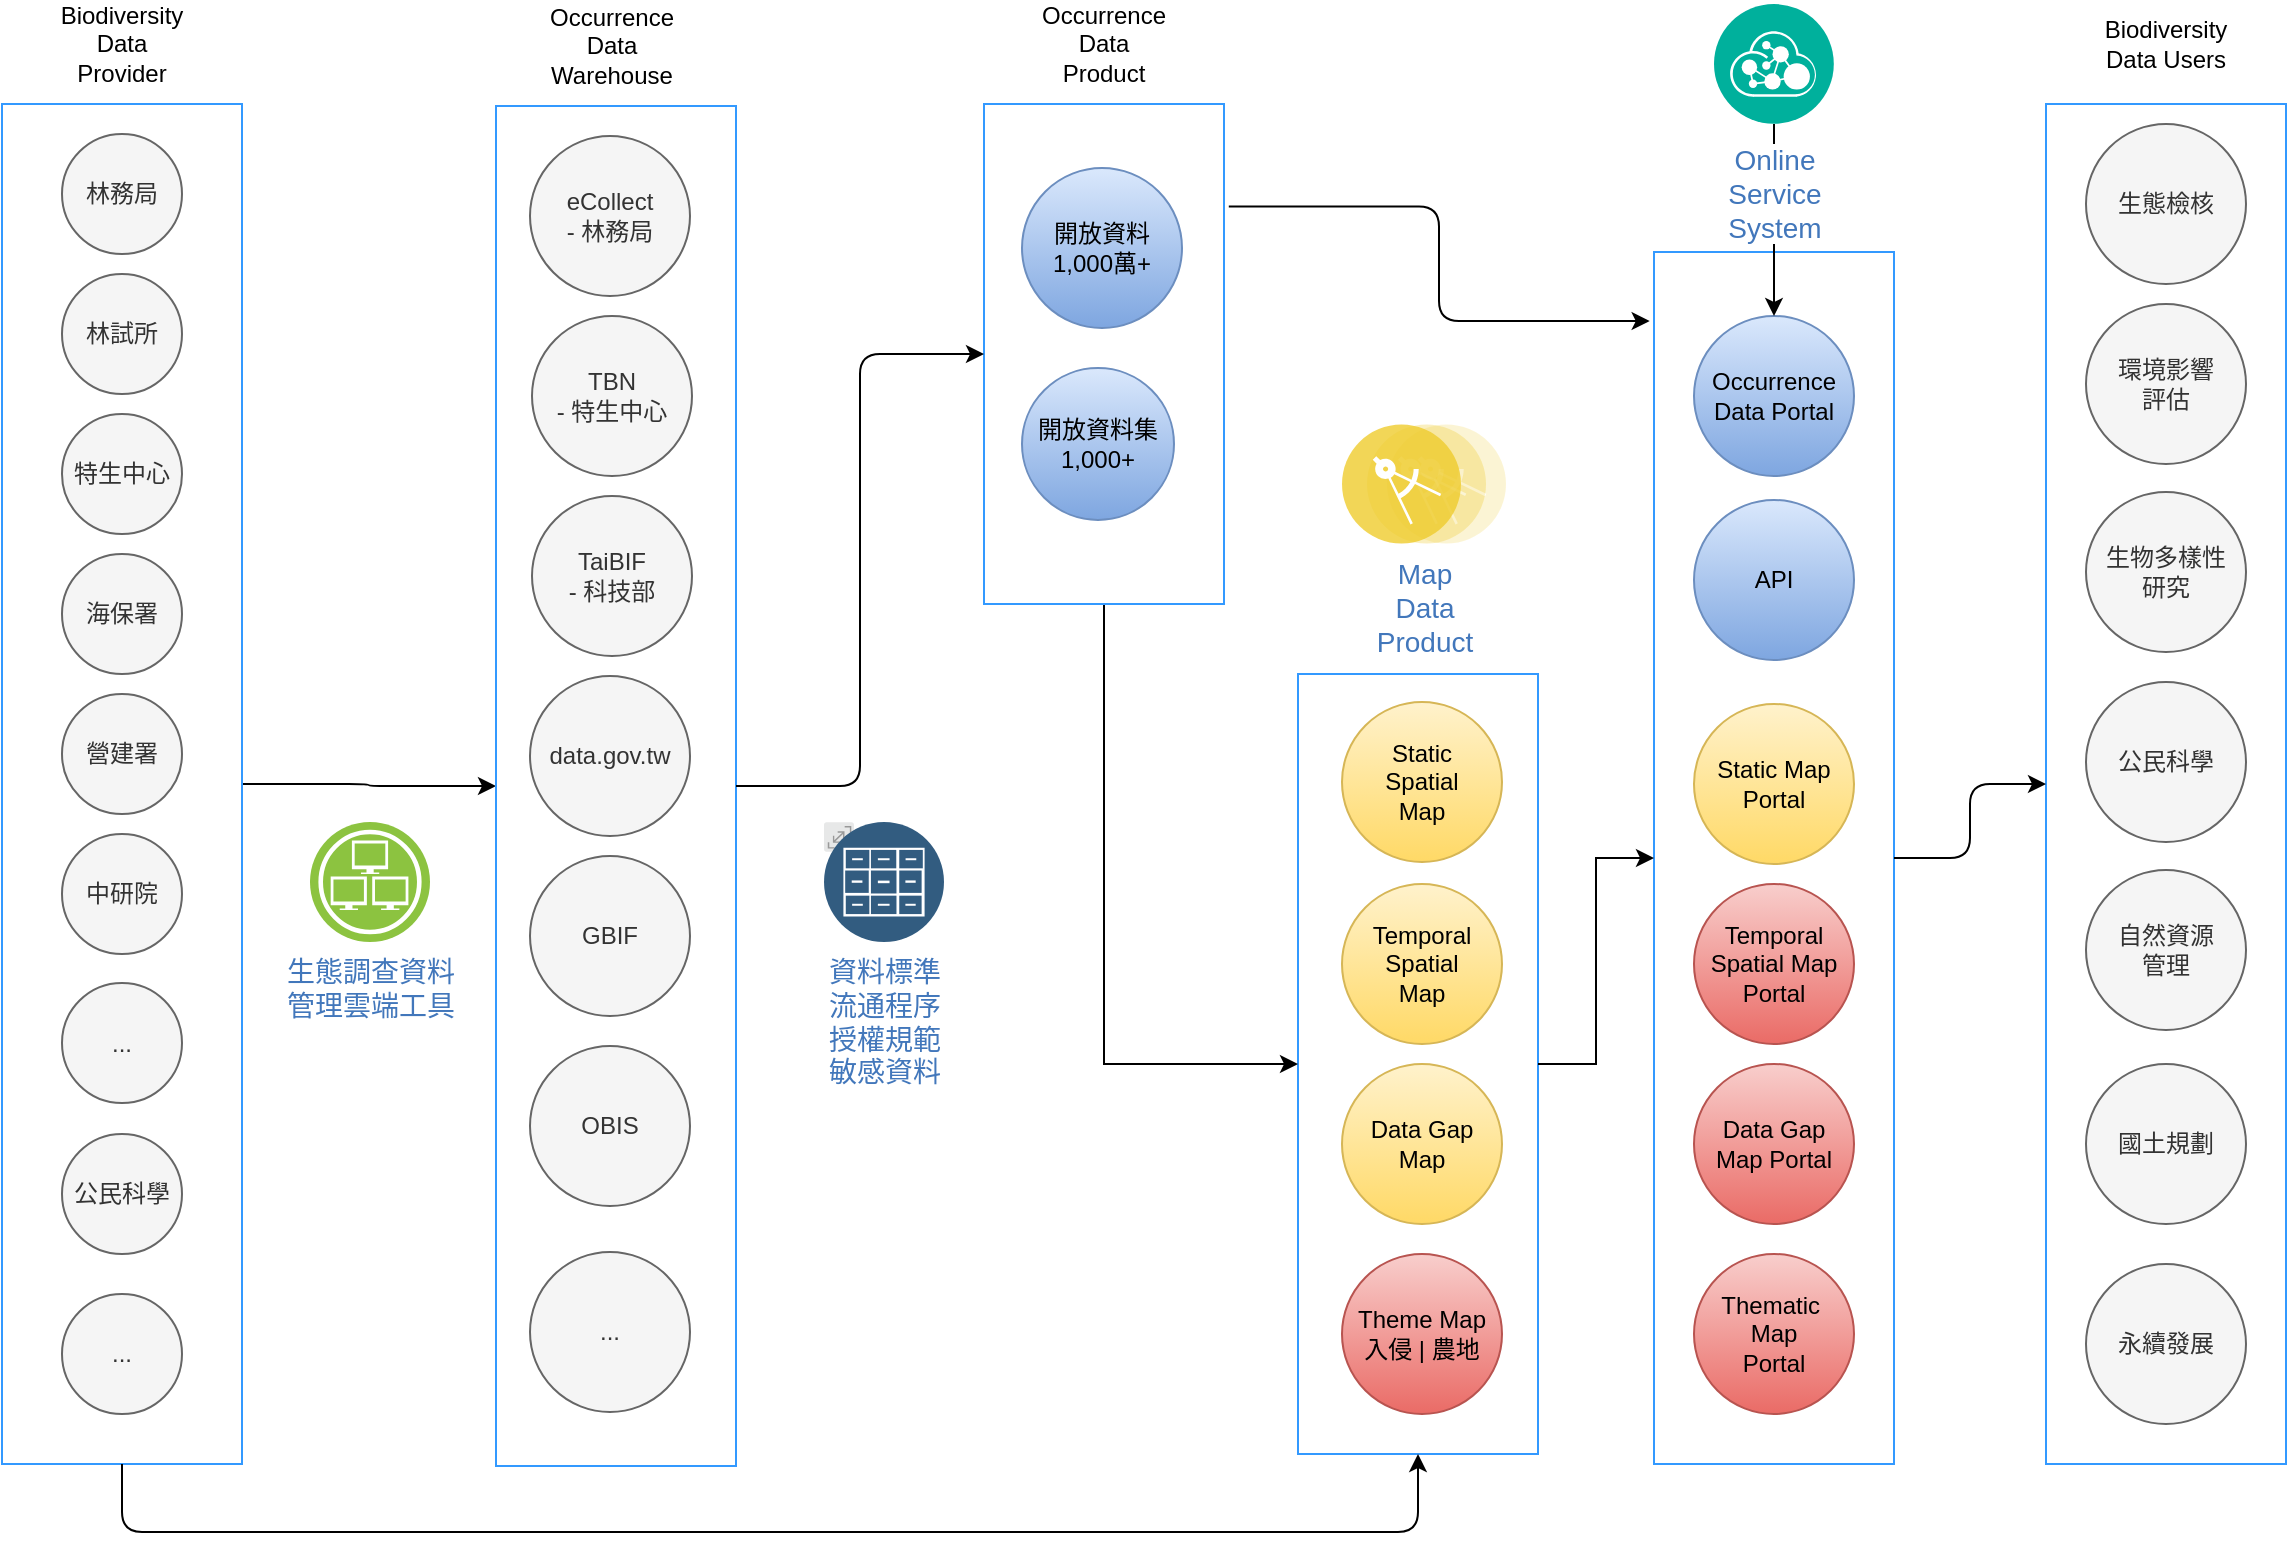 <mxfile version="14.8.5" type="github">
  <diagram id="AUIJijng8iYauKghfq3N" name="Page-1">
    <mxGraphModel dx="1351" dy="847" grid="1" gridSize="10" guides="1" tooltips="1" connect="1" arrows="1" fold="1" page="1" pageScale="1" pageWidth="1169" pageHeight="827" math="0" shadow="0">
      <root>
        <mxCell id="0" />
        <mxCell id="1" parent="0" />
        <mxCell id="g3Gz0Bv4BczgXTY8qNWK-82" value="" style="rounded=0;whiteSpace=wrap;html=1;strokeColor=#3399FF;" vertex="1" parent="1">
          <mxGeometry x="1025" y="96" width="120" height="680" as="geometry" />
        </mxCell>
        <mxCell id="g3Gz0Bv4BczgXTY8qNWK-30" value="" style="edgeStyle=elbowEdgeStyle;elbow=horizontal;endArrow=classic;html=1;" edge="1" parent="1" source="g3Gz0Bv4BczgXTY8qNWK-1" target="g3Gz0Bv4BczgXTY8qNWK-4">
          <mxGeometry width="50" height="50" relative="1" as="geometry">
            <mxPoint x="95" y="351" as="sourcePoint" />
            <mxPoint x="145" y="301" as="targetPoint" />
          </mxGeometry>
        </mxCell>
        <mxCell id="g3Gz0Bv4BczgXTY8qNWK-4" value="" style="rounded=0;whiteSpace=wrap;html=1;strokeColor=#3399FF;" vertex="1" parent="1">
          <mxGeometry x="250" y="97" width="120" height="680" as="geometry" />
        </mxCell>
        <mxCell id="g3Gz0Bv4BczgXTY8qNWK-5" value="Occurrence Data Warehouse" style="text;html=1;strokeColor=none;fillColor=none;align=center;verticalAlign=middle;whiteSpace=wrap;rounded=0;" vertex="1" parent="1">
          <mxGeometry x="288" y="57" width="40" height="20" as="geometry" />
        </mxCell>
        <mxCell id="g3Gz0Bv4BczgXTY8qNWK-21" value="eCollect&lt;br&gt;- 林務局" style="ellipse;whiteSpace=wrap;html=1;aspect=fixed;fillColor=#f5f5f5;strokeColor=#666666;fontColor=#333333;" vertex="1" parent="1">
          <mxGeometry x="267" y="112" width="80" height="80" as="geometry" />
        </mxCell>
        <mxCell id="g3Gz0Bv4BczgXTY8qNWK-22" value="TBN&lt;br&gt;- 特生中心" style="ellipse;whiteSpace=wrap;html=1;aspect=fixed;fillColor=#f5f5f5;strokeColor=#666666;fontColor=#333333;" vertex="1" parent="1">
          <mxGeometry x="268" y="202" width="80" height="80" as="geometry" />
        </mxCell>
        <mxCell id="g3Gz0Bv4BczgXTY8qNWK-23" value="data.gov.tw" style="ellipse;whiteSpace=wrap;html=1;aspect=fixed;fillColor=#f5f5f5;strokeColor=#666666;fontColor=#333333;" vertex="1" parent="1">
          <mxGeometry x="267" y="382" width="80" height="80" as="geometry" />
        </mxCell>
        <mxCell id="g3Gz0Bv4BczgXTY8qNWK-25" value="TaiBIF&lt;br&gt;- 科技部" style="ellipse;whiteSpace=wrap;html=1;aspect=fixed;fillColor=#f5f5f5;strokeColor=#666666;fontColor=#333333;" vertex="1" parent="1">
          <mxGeometry x="268" y="292" width="80" height="80" as="geometry" />
        </mxCell>
        <mxCell id="g3Gz0Bv4BczgXTY8qNWK-27" value="GBIF" style="ellipse;whiteSpace=wrap;html=1;aspect=fixed;fillColor=#f5f5f5;strokeColor=#666666;fontColor=#333333;" vertex="1" parent="1">
          <mxGeometry x="267" y="472" width="80" height="80" as="geometry" />
        </mxCell>
        <mxCell id="g3Gz0Bv4BczgXTY8qNWK-38" value="OBIS" style="ellipse;whiteSpace=wrap;html=1;aspect=fixed;fillColor=#f5f5f5;strokeColor=#666666;fontColor=#333333;" vertex="1" parent="1">
          <mxGeometry x="267" y="567" width="80" height="80" as="geometry" />
        </mxCell>
        <mxCell id="g3Gz0Bv4BczgXTY8qNWK-39" value="" style="group" vertex="1" connectable="0" parent="1">
          <mxGeometry x="668" y="341" width="120" height="430" as="geometry" />
        </mxCell>
        <mxCell id="g3Gz0Bv4BczgXTY8qNWK-40" value="" style="rounded=0;whiteSpace=wrap;html=1;strokeColor=#3399FF;" vertex="1" parent="g3Gz0Bv4BczgXTY8qNWK-39">
          <mxGeometry x="-17" y="40" width="120" height="390" as="geometry" />
        </mxCell>
        <mxCell id="g3Gz0Bv4BczgXTY8qNWK-50" value="Static &lt;br&gt;Spatial&lt;br&gt;Map" style="ellipse;whiteSpace=wrap;html=1;aspect=fixed;fillColor=#fff2cc;strokeColor=#d6b656;gradientColor=#ffd966;" vertex="1" parent="g3Gz0Bv4BczgXTY8qNWK-39">
          <mxGeometry x="5" y="54" width="80" height="80" as="geometry" />
        </mxCell>
        <mxCell id="g3Gz0Bv4BczgXTY8qNWK-57" value="Theme Map&lt;br&gt;入侵 | 農地" style="ellipse;whiteSpace=wrap;html=1;aspect=fixed;fillColor=#f8cecc;strokeColor=#b85450;gradientColor=#ea6b66;" vertex="1" parent="g3Gz0Bv4BczgXTY8qNWK-39">
          <mxGeometry x="5" y="330" width="80" height="80" as="geometry" />
        </mxCell>
        <mxCell id="g3Gz0Bv4BczgXTY8qNWK-64" value="Data Gap Map" style="ellipse;whiteSpace=wrap;html=1;aspect=fixed;fillColor=#fff2cc;strokeColor=#d6b656;gradientColor=#ffd966;" vertex="1" parent="g3Gz0Bv4BczgXTY8qNWK-39">
          <mxGeometry x="5" y="235" width="80" height="80" as="geometry" />
        </mxCell>
        <mxCell id="g3Gz0Bv4BczgXTY8qNWK-51" value="Temporal Spatial &lt;br&gt;Map" style="ellipse;whiteSpace=wrap;html=1;aspect=fixed;fillColor=#fff2cc;strokeColor=#d6b656;gradientColor=#ffd966;" vertex="1" parent="g3Gz0Bv4BczgXTY8qNWK-39">
          <mxGeometry x="5" y="145" width="80" height="80" as="geometry" />
        </mxCell>
        <mxCell id="g3Gz0Bv4BczgXTY8qNWK-1" value="" style="rounded=0;whiteSpace=wrap;html=1;strokeColor=#3399FF;" vertex="1" parent="1">
          <mxGeometry x="3" y="96" width="120" height="680" as="geometry" />
        </mxCell>
        <mxCell id="g3Gz0Bv4BczgXTY8qNWK-2" value="Biodiversity Data Provider" style="text;html=1;strokeColor=none;fillColor=none;align=center;verticalAlign=middle;whiteSpace=wrap;rounded=0;" vertex="1" parent="1">
          <mxGeometry x="43" y="56" width="40" height="20" as="geometry" />
        </mxCell>
        <mxCell id="g3Gz0Bv4BczgXTY8qNWK-13" value="林務局" style="ellipse;whiteSpace=wrap;html=1;aspect=fixed;fillColor=#f5f5f5;strokeColor=#666666;fontColor=#333333;" vertex="1" parent="1">
          <mxGeometry x="33" y="111" width="60" height="60" as="geometry" />
        </mxCell>
        <mxCell id="g3Gz0Bv4BczgXTY8qNWK-14" value="林試所" style="ellipse;whiteSpace=wrap;html=1;aspect=fixed;fillColor=#f5f5f5;strokeColor=#666666;fontColor=#333333;" vertex="1" parent="1">
          <mxGeometry x="33" y="181" width="60" height="60" as="geometry" />
        </mxCell>
        <mxCell id="g3Gz0Bv4BczgXTY8qNWK-15" value="特生中心" style="ellipse;whiteSpace=wrap;html=1;aspect=fixed;fillColor=#f5f5f5;strokeColor=#666666;fontColor=#333333;" vertex="1" parent="1">
          <mxGeometry x="33" y="251" width="60" height="60" as="geometry" />
        </mxCell>
        <mxCell id="g3Gz0Bv4BczgXTY8qNWK-16" value="海保署" style="ellipse;whiteSpace=wrap;html=1;aspect=fixed;fillColor=#f5f5f5;strokeColor=#666666;fontColor=#333333;" vertex="1" parent="1">
          <mxGeometry x="33" y="321" width="60" height="60" as="geometry" />
        </mxCell>
        <mxCell id="g3Gz0Bv4BczgXTY8qNWK-17" value="營建署" style="ellipse;whiteSpace=wrap;html=1;aspect=fixed;fillColor=#f5f5f5;strokeColor=#666666;fontColor=#333333;" vertex="1" parent="1">
          <mxGeometry x="33" y="391" width="60" height="60" as="geometry" />
        </mxCell>
        <mxCell id="g3Gz0Bv4BczgXTY8qNWK-18" value="中研院" style="ellipse;whiteSpace=wrap;html=1;aspect=fixed;fillColor=#f5f5f5;strokeColor=#666666;fontColor=#333333;" vertex="1" parent="1">
          <mxGeometry x="33" y="461" width="60" height="60" as="geometry" />
        </mxCell>
        <mxCell id="g3Gz0Bv4BczgXTY8qNWK-19" value="..." style="ellipse;whiteSpace=wrap;html=1;aspect=fixed;fillColor=#f5f5f5;strokeColor=#666666;fontColor=#333333;" vertex="1" parent="1">
          <mxGeometry x="33" y="535.5" width="60" height="60" as="geometry" />
        </mxCell>
        <mxCell id="g3Gz0Bv4BczgXTY8qNWK-20" value="公民科學" style="ellipse;whiteSpace=wrap;html=1;aspect=fixed;fillColor=#f5f5f5;strokeColor=#666666;fontColor=#333333;" vertex="1" parent="1">
          <mxGeometry x="33" y="611" width="60" height="60" as="geometry" />
        </mxCell>
        <mxCell id="g3Gz0Bv4BczgXTY8qNWK-24" value="..." style="ellipse;whiteSpace=wrap;html=1;aspect=fixed;fillColor=#f5f5f5;strokeColor=#666666;fontColor=#333333;" vertex="1" parent="1">
          <mxGeometry x="33" y="691" width="60" height="60" as="geometry" />
        </mxCell>
        <mxCell id="g3Gz0Bv4BczgXTY8qNWK-47" style="edgeStyle=orthogonalEdgeStyle;rounded=0;orthogonalLoop=1;jettySize=auto;html=1;exitX=0.5;exitY=1;exitDx=0;exitDy=0;entryX=0;entryY=0.5;entryDx=0;entryDy=0;" edge="1" parent="1" source="g3Gz0Bv4BczgXTY8qNWK-6" target="g3Gz0Bv4BczgXTY8qNWK-40">
          <mxGeometry relative="1" as="geometry" />
        </mxCell>
        <mxCell id="g3Gz0Bv4BczgXTY8qNWK-6" value="" style="rounded=0;whiteSpace=wrap;html=1;strokeColor=#3399FF;" vertex="1" parent="1">
          <mxGeometry x="494" y="96" width="120" height="250" as="geometry" />
        </mxCell>
        <mxCell id="g3Gz0Bv4BczgXTY8qNWK-8" value="Occurrence Data Product" style="text;html=1;strokeColor=none;fillColor=none;align=center;verticalAlign=middle;whiteSpace=wrap;rounded=0;" vertex="1" parent="1">
          <mxGeometry x="534" y="56" width="40" height="20" as="geometry" />
        </mxCell>
        <mxCell id="g3Gz0Bv4BczgXTY8qNWK-7" value="" style="rounded=0;whiteSpace=wrap;html=1;strokeColor=#3399FF;fillColor=#FFFFFF;" vertex="1" parent="1">
          <mxGeometry x="829" y="170" width="120" height="606" as="geometry" />
        </mxCell>
        <mxCell id="g3Gz0Bv4BczgXTY8qNWK-12" value="Biodiversity Data Users" style="text;html=1;strokeColor=none;fillColor=none;align=center;verticalAlign=middle;whiteSpace=wrap;rounded=0;" vertex="1" parent="1">
          <mxGeometry x="1065" y="56" width="40" height="20" as="geometry" />
        </mxCell>
        <mxCell id="g3Gz0Bv4BczgXTY8qNWK-43" value="開放資料&lt;br&gt;1,000萬+" style="ellipse;whiteSpace=wrap;html=1;aspect=fixed;fillColor=#dae8fc;strokeColor=#6c8ebf;gradientColor=#7ea6e0;" vertex="1" parent="1">
          <mxGeometry x="513" y="128" width="80" height="80" as="geometry" />
        </mxCell>
        <mxCell id="g3Gz0Bv4BczgXTY8qNWK-44" value="開放資料集&lt;br&gt;1,000+" style="ellipse;whiteSpace=wrap;html=1;aspect=fixed;fillColor=#dae8fc;strokeColor=#6c8ebf;gradientColor=#7ea6e0;" vertex="1" parent="1">
          <mxGeometry x="513" y="228" width="76" height="76" as="geometry" />
        </mxCell>
        <mxCell id="g3Gz0Bv4BczgXTY8qNWK-45" value="" style="edgeStyle=elbowEdgeStyle;elbow=horizontal;endArrow=classic;html=1;exitX=1;exitY=0.5;exitDx=0;exitDy=0;" edge="1" parent="1" source="g3Gz0Bv4BczgXTY8qNWK-4" target="g3Gz0Bv4BczgXTY8qNWK-6">
          <mxGeometry width="50" height="50" relative="1" as="geometry">
            <mxPoint x="565" y="421" as="sourcePoint" />
            <mxPoint x="615" y="371" as="targetPoint" />
          </mxGeometry>
        </mxCell>
        <mxCell id="g3Gz0Bv4BczgXTY8qNWK-65" value="Occurrence Data Portal" style="ellipse;whiteSpace=wrap;html=1;aspect=fixed;fillColor=#dae8fc;strokeColor=#6c8ebf;gradientColor=#7ea6e0;" vertex="1" parent="1">
          <mxGeometry x="849" y="202" width="80" height="80" as="geometry" />
        </mxCell>
        <mxCell id="g3Gz0Bv4BczgXTY8qNWK-67" value="" style="edgeStyle=elbowEdgeStyle;elbow=horizontal;endArrow=classic;html=1;entryX=-0.018;entryY=0.057;entryDx=0;entryDy=0;exitX=1.02;exitY=0.205;exitDx=0;exitDy=0;entryPerimeter=0;exitPerimeter=0;" edge="1" parent="1" source="g3Gz0Bv4BczgXTY8qNWK-6" target="g3Gz0Bv4BczgXTY8qNWK-7">
          <mxGeometry width="50" height="50" relative="1" as="geometry">
            <mxPoint x="699" y="331" as="sourcePoint" />
            <mxPoint x="749" y="281" as="targetPoint" />
          </mxGeometry>
        </mxCell>
        <mxCell id="g3Gz0Bv4BczgXTY8qNWK-69" value="生態檢核" style="ellipse;whiteSpace=wrap;html=1;aspect=fixed;fillColor=#f5f5f5;strokeColor=#666666;fontColor=#333333;" vertex="1" parent="1">
          <mxGeometry x="1045" y="106" width="80" height="80" as="geometry" />
        </mxCell>
        <mxCell id="g3Gz0Bv4BczgXTY8qNWK-70" value="環境影響&lt;br&gt;評估" style="ellipse;whiteSpace=wrap;html=1;aspect=fixed;fillColor=#f5f5f5;strokeColor=#666666;fontColor=#333333;" vertex="1" parent="1">
          <mxGeometry x="1045" y="196" width="80" height="80" as="geometry" />
        </mxCell>
        <mxCell id="g3Gz0Bv4BczgXTY8qNWK-71" value="自然資源&lt;br&gt;管理" style="ellipse;whiteSpace=wrap;html=1;aspect=fixed;fillColor=#f5f5f5;strokeColor=#666666;fontColor=#333333;" vertex="1" parent="1">
          <mxGeometry x="1045" y="479" width="80" height="80" as="geometry" />
        </mxCell>
        <mxCell id="g3Gz0Bv4BczgXTY8qNWK-72" value="國土規劃" style="ellipse;whiteSpace=wrap;html=1;aspect=fixed;fillColor=#f5f5f5;strokeColor=#666666;fontColor=#333333;" vertex="1" parent="1">
          <mxGeometry x="1045" y="576" width="80" height="80" as="geometry" />
        </mxCell>
        <mxCell id="g3Gz0Bv4BczgXTY8qNWK-73" value="永續發展" style="ellipse;whiteSpace=wrap;html=1;aspect=fixed;fillColor=#f5f5f5;strokeColor=#666666;fontColor=#333333;" vertex="1" parent="1">
          <mxGeometry x="1045" y="676" width="80" height="80" as="geometry" />
        </mxCell>
        <mxCell id="g3Gz0Bv4BczgXTY8qNWK-74" value="API" style="ellipse;whiteSpace=wrap;html=1;aspect=fixed;fillColor=#dae8fc;strokeColor=#6c8ebf;gradientColor=#7ea6e0;" vertex="1" parent="1">
          <mxGeometry x="849" y="294" width="80" height="80" as="geometry" />
        </mxCell>
        <mxCell id="g3Gz0Bv4BczgXTY8qNWK-76" value="" style="edgeStyle=elbowEdgeStyle;elbow=horizontal;endArrow=classic;html=1;entryX=0;entryY=0.5;entryDx=0;entryDy=0;exitX=1;exitY=0.5;exitDx=0;exitDy=0;" edge="1" parent="1" source="g3Gz0Bv4BczgXTY8qNWK-7" target="g3Gz0Bv4BczgXTY8qNWK-82">
          <mxGeometry width="50" height="50" relative="1" as="geometry">
            <mxPoint x="415" y="456" as="sourcePoint" />
            <mxPoint x="995" y="436" as="targetPoint" />
          </mxGeometry>
        </mxCell>
        <mxCell id="g3Gz0Bv4BczgXTY8qNWK-79" value="Static Map Portal" style="ellipse;whiteSpace=wrap;html=1;aspect=fixed;fillColor=#fff2cc;strokeColor=#d6b656;gradientColor=#ffd966;" vertex="1" parent="1">
          <mxGeometry x="849" y="396" width="80" height="80" as="geometry" />
        </mxCell>
        <mxCell id="g3Gz0Bv4BczgXTY8qNWK-80" value="Thematic&amp;nbsp; Map &lt;br&gt;Portal" style="ellipse;whiteSpace=wrap;html=1;aspect=fixed;fillColor=#f8cecc;strokeColor=#b85450;gradientColor=#ea6b66;" vertex="1" parent="1">
          <mxGeometry x="849" y="671" width="80" height="80" as="geometry" />
        </mxCell>
        <mxCell id="g3Gz0Bv4BczgXTY8qNWK-84" style="edgeStyle=orthogonalEdgeStyle;rounded=0;orthogonalLoop=1;jettySize=auto;html=1;exitX=1;exitY=0.5;exitDx=0;exitDy=0;entryX=0;entryY=0.5;entryDx=0;entryDy=0;" edge="1" parent="1" source="g3Gz0Bv4BczgXTY8qNWK-40" target="g3Gz0Bv4BczgXTY8qNWK-7">
          <mxGeometry relative="1" as="geometry" />
        </mxCell>
        <mxCell id="g3Gz0Bv4BczgXTY8qNWK-85" value="Temporal Spatial Map Portal" style="ellipse;whiteSpace=wrap;html=1;aspect=fixed;fillColor=#f8cecc;strokeColor=#b85450;gradientColor=#ea6b66;" vertex="1" parent="1">
          <mxGeometry x="849" y="486" width="80" height="80" as="geometry" />
        </mxCell>
        <mxCell id="g3Gz0Bv4BczgXTY8qNWK-86" value="Data Gap Map Portal" style="ellipse;whiteSpace=wrap;html=1;aspect=fixed;fillColor=#f8cecc;strokeColor=#b85450;gradientColor=#ea6b66;" vertex="1" parent="1">
          <mxGeometry x="849" y="576" width="80" height="80" as="geometry" />
        </mxCell>
        <mxCell id="g3Gz0Bv4BczgXTY8qNWK-87" value="公民科學" style="ellipse;whiteSpace=wrap;html=1;aspect=fixed;fillColor=#f5f5f5;strokeColor=#666666;fontColor=#333333;" vertex="1" parent="1">
          <mxGeometry x="1045" y="385" width="80" height="80" as="geometry" />
        </mxCell>
        <mxCell id="g3Gz0Bv4BczgXTY8qNWK-88" value="生物多樣性&lt;br&gt;研究" style="ellipse;whiteSpace=wrap;html=1;aspect=fixed;fillColor=#f5f5f5;strokeColor=#666666;fontColor=#333333;" vertex="1" parent="1">
          <mxGeometry x="1045" y="290" width="80" height="80" as="geometry" />
        </mxCell>
        <mxCell id="g3Gz0Bv4BczgXTY8qNWK-91" value="" style="edgeStyle=elbowEdgeStyle;elbow=horizontal;endArrow=classic;html=1;entryX=0.5;entryY=1;entryDx=0;entryDy=0;exitX=0.5;exitY=1;exitDx=0;exitDy=0;" edge="1" parent="1" source="g3Gz0Bv4BczgXTY8qNWK-1" target="g3Gz0Bv4BczgXTY8qNWK-40">
          <mxGeometry width="50" height="50" relative="1" as="geometry">
            <mxPoint x="470" y="470" as="sourcePoint" />
            <mxPoint x="520" y="420" as="targetPoint" />
            <Array as="points">
              <mxPoint x="379" y="810" />
            </Array>
          </mxGeometry>
        </mxCell>
        <mxCell id="g3Gz0Bv4BczgXTY8qNWK-93" value="..." style="ellipse;whiteSpace=wrap;html=1;aspect=fixed;fillColor=#f5f5f5;strokeColor=#666666;fontColor=#333333;" vertex="1" parent="1">
          <mxGeometry x="267" y="670" width="80" height="80" as="geometry" />
        </mxCell>
        <mxCell id="g3Gz0Bv4BczgXTY8qNWK-108" value="&lt;span style=&quot;text-indent: -0.38in&quot;&gt;生態調查資料&lt;/span&gt;&lt;br&gt;&lt;div class=&quot;O0&quot; style=&quot;margin-top: 0pt ; margin-bottom: 0pt ; margin-left: 0.38in ; text-indent: -0.38in&quot;&gt;&lt;span&gt;管理雲端工具&lt;/span&gt;&lt;/div&gt;" style="aspect=fixed;perimeter=ellipsePerimeter;html=1;align=center;shadow=0;dashed=0;image;image=img/lib/ibm/infrastructure/infrastructure_services.svg;rounded=1;labelBackgroundColor=#ffffff;strokeColor=#666666;strokeWidth=3;fillColor=#C2952D;gradientColor=none;fontSize=14;fontColor=#4277BB;" vertex="1" parent="1">
          <mxGeometry x="157" y="455" width="60" height="60" as="geometry" />
        </mxCell>
        <mxCell id="g3Gz0Bv4BczgXTY8qNWK-109" value="" style="group;fontSize=14;fontColor=#4277BB;labelBackgroundColor=#ffffff;" vertex="1" connectable="0" parent="1">
          <mxGeometry x="414" y="455" width="60" height="60" as="geometry" />
        </mxCell>
        <mxCell id="g3Gz0Bv4BczgXTY8qNWK-110" value="" style="aspect=fixed;perimeter=ellipsePerimeter;html=1;align=center;shadow=0;dashed=0;image;image=img/lib/ibm/miscellaneous/scalable.svg;rounded=1;labelBackgroundColor=none;strokeColor=#666666;strokeWidth=3;fillColor=#C2952D;gradientColor=none;fontSize=14;fontColor=#4277BB;" vertex="1" parent="g3Gz0Bv4BczgXTY8qNWK-109">
          <mxGeometry width="15" height="15" as="geometry" />
        </mxCell>
        <mxCell id="g3Gz0Bv4BczgXTY8qNWK-111" value="資料標準&lt;br&gt;流通程序&lt;br&gt;授權規範&lt;br&gt;敏感資料" style="aspect=fixed;perimeter=ellipsePerimeter;html=1;align=center;shadow=0;dashed=0;image;image=img/lib/ibm/data/file_repository.svg;rounded=1;labelBackgroundColor=none;strokeColor=#666666;strokeWidth=3;fillColor=#C2952D;gradientColor=none;fontSize=14;fontColor=#4277BB;" vertex="1" parent="g3Gz0Bv4BczgXTY8qNWK-109">
          <mxGeometry width="60" height="60" as="geometry" />
        </mxCell>
        <mxCell id="g3Gz0Bv4BczgXTY8qNWK-123" value="" style="edgeStyle=orthogonalEdgeStyle;rounded=0;orthogonalLoop=1;jettySize=auto;html=1;" edge="1" parent="1" source="g3Gz0Bv4BczgXTY8qNWK-115" target="g3Gz0Bv4BczgXTY8qNWK-65">
          <mxGeometry relative="1" as="geometry" />
        </mxCell>
        <mxCell id="g3Gz0Bv4BczgXTY8qNWK-115" value="Online &lt;br&gt;Service &lt;br&gt;System" style="aspect=fixed;perimeter=ellipsePerimeter;html=1;align=center;shadow=0;dashed=0;image;image=img/lib/ibm/management/api_management.svg;rounded=1;labelBackgroundColor=#ffffff;strokeColor=#666666;strokeWidth=3;fillColor=#C2952D;gradientColor=none;fontSize=14;fontColor=#4277BB;spacingTop=3;" vertex="1" parent="1">
          <mxGeometry x="859" y="46" width="60" height="60" as="geometry" />
        </mxCell>
        <mxCell id="g3Gz0Bv4BczgXTY8qNWK-120" value="&lt;font style=&quot;font-size: 14px&quot;&gt;Map &lt;br&gt;Data &lt;br&gt;Product&lt;/font&gt;" style="aspect=fixed;perimeter=ellipsePerimeter;html=1;align=center;shadow=0;dashed=0;image;image=img/lib/ibm/applications/microservice.svg;labelBackgroundColor=#ffffff;strokeColor=#666666;strokeWidth=3;fillColor=#C2952D;gradientColor=none;fontSize=12;fontColor=#4277BB;" vertex="1" parent="1">
          <mxGeometry x="673" y="256" width="82" height="60" as="geometry" />
        </mxCell>
      </root>
    </mxGraphModel>
  </diagram>
</mxfile>
